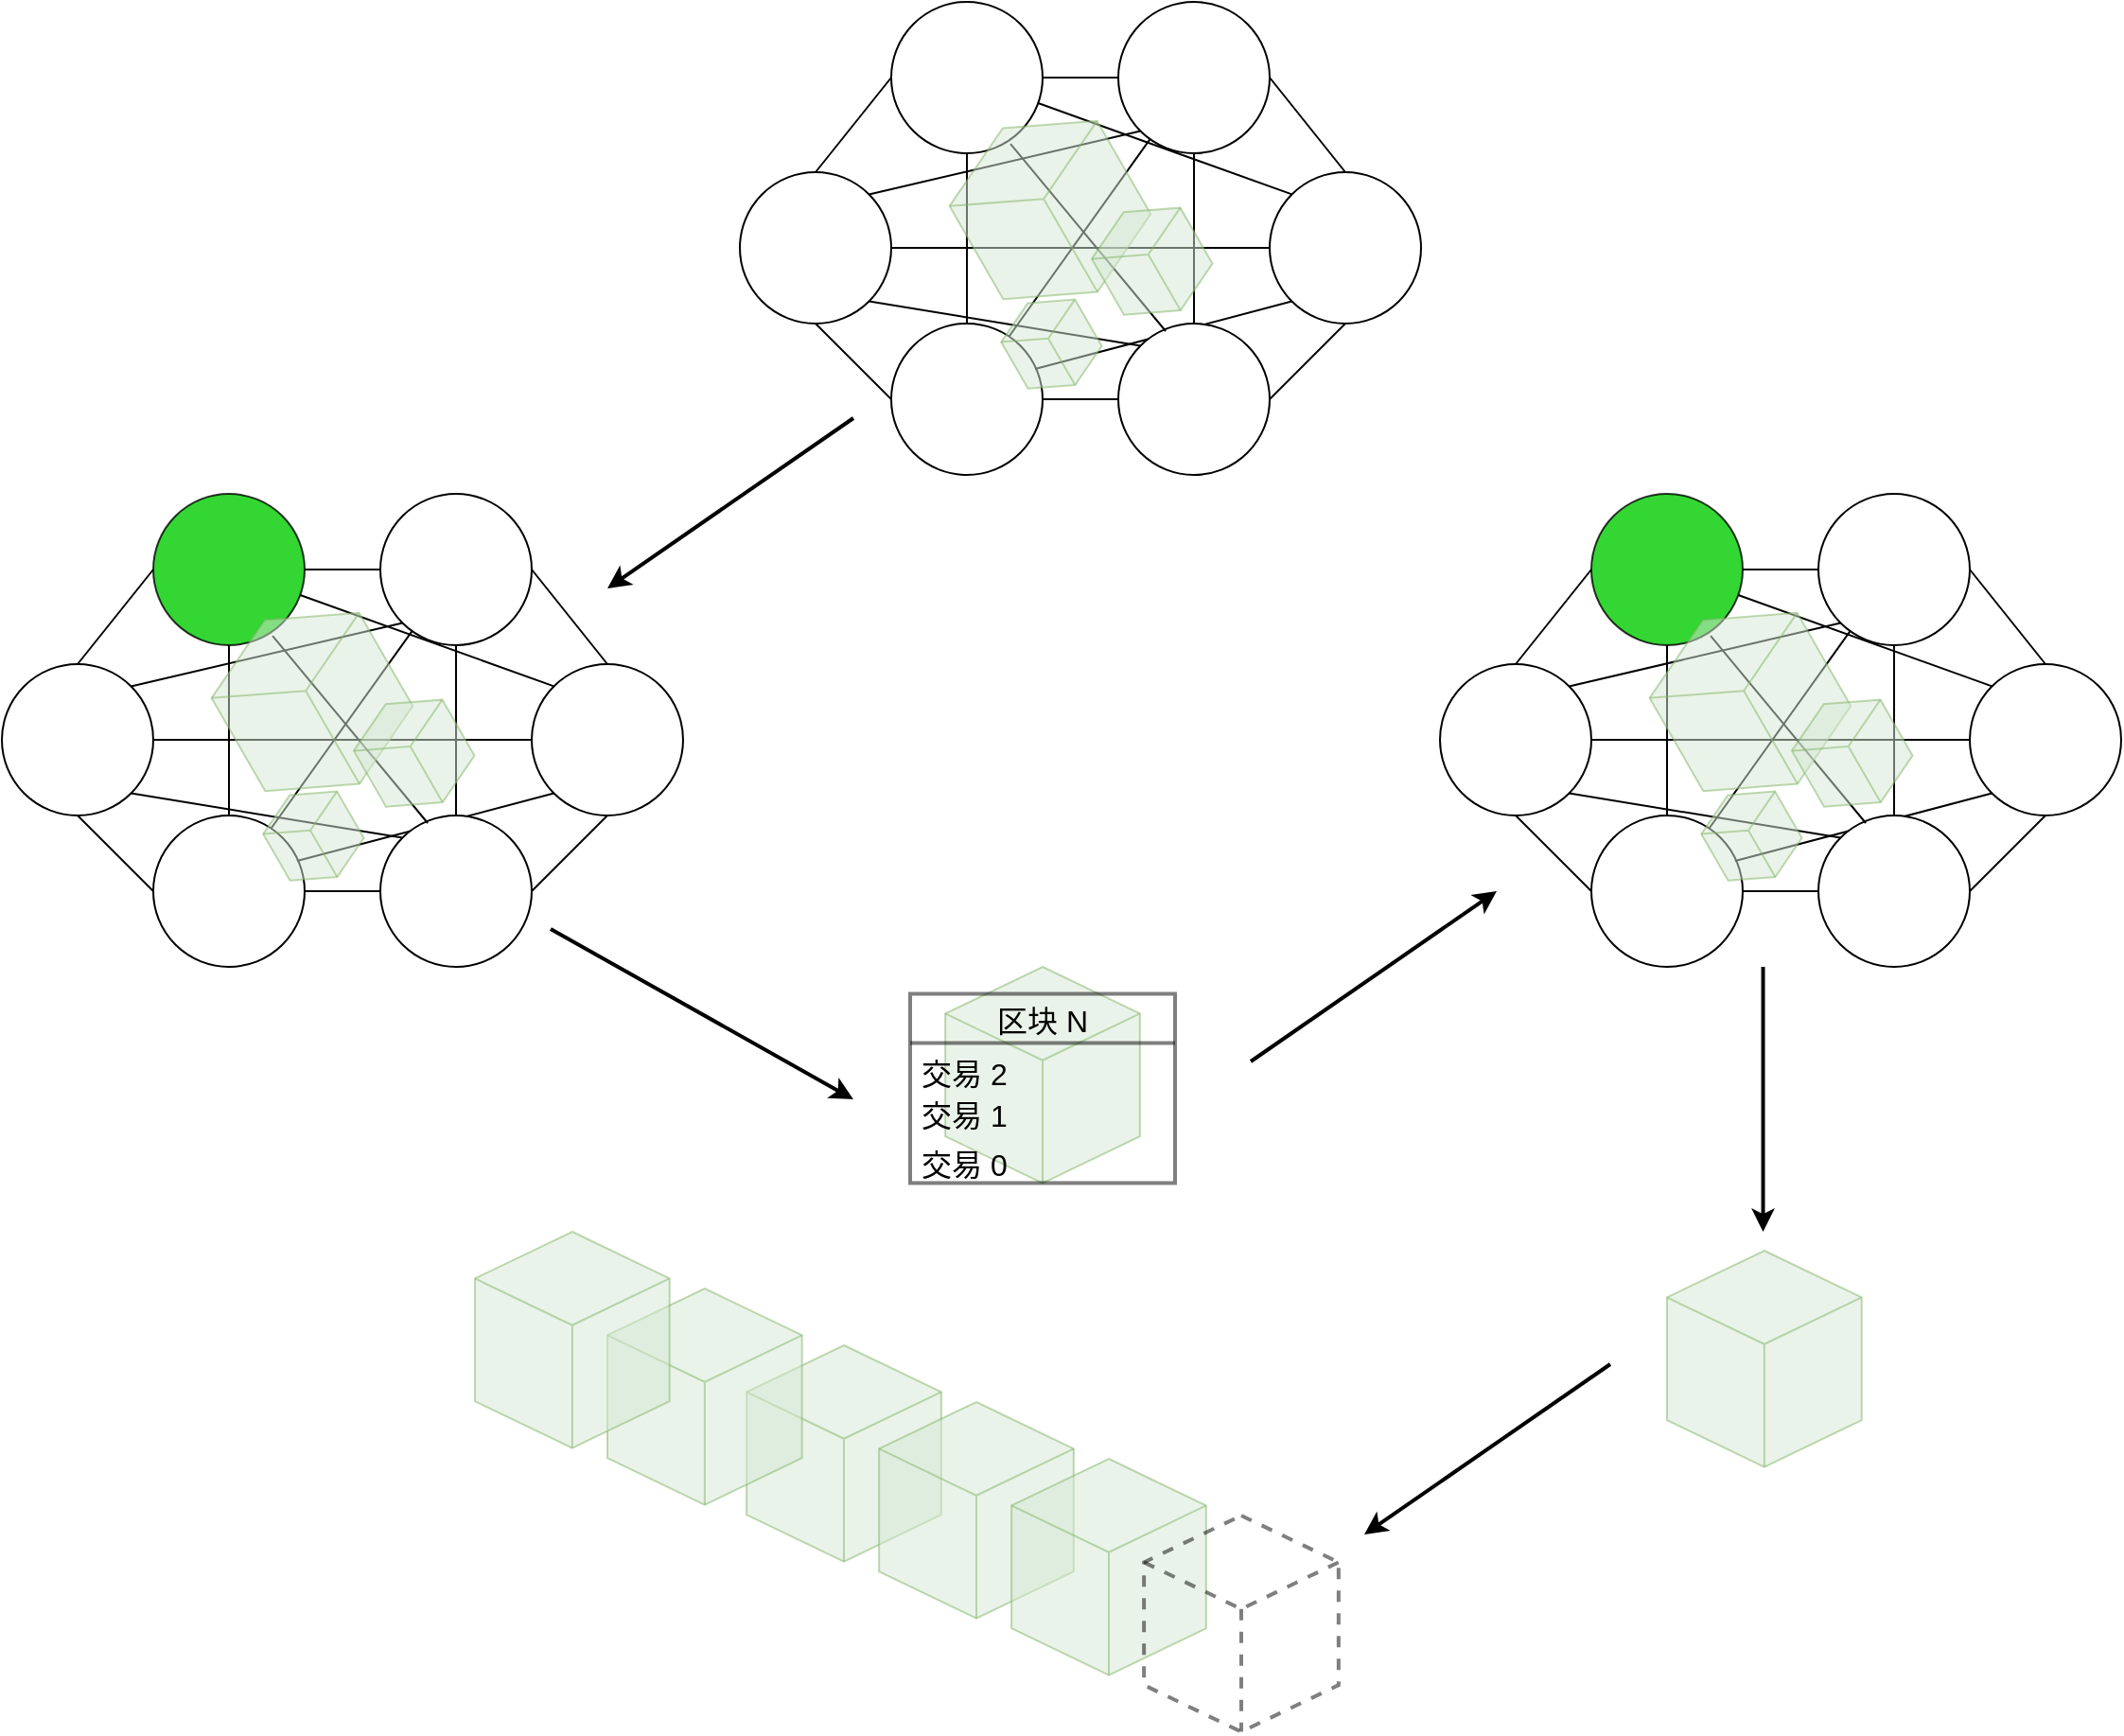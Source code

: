 <mxfile version="14.6.6" type="github">
  <diagram id="nz7V435rbGTaK7ESCfE1" name="Page-1">
    <mxGraphModel dx="1853" dy="669" grid="1" gridSize="10" guides="1" tooltips="1" connect="1" arrows="1" fold="1" page="0" pageScale="1" pageWidth="827" pageHeight="1169" math="0" shadow="0">
      <root>
        <mxCell id="0" />
        <mxCell id="1" parent="0" />
        <mxCell id="Majim5uuupVk0N4lPzxY-30" value="" style="group" vertex="1" connectable="0" parent="1">
          <mxGeometry x="120" y="190" width="360" height="250" as="geometry" />
        </mxCell>
        <mxCell id="Majim5uuupVk0N4lPzxY-2" value="" style="ellipse;whiteSpace=wrap;html=1;aspect=fixed;" vertex="1" parent="Majim5uuupVk0N4lPzxY-30">
          <mxGeometry x="80" width="80" height="80" as="geometry" />
        </mxCell>
        <mxCell id="Majim5uuupVk0N4lPzxY-3" value="" style="ellipse;whiteSpace=wrap;html=1;aspect=fixed;" vertex="1" parent="Majim5uuupVk0N4lPzxY-30">
          <mxGeometry x="200" width="80" height="80" as="geometry" />
        </mxCell>
        <mxCell id="Majim5uuupVk0N4lPzxY-8" style="edgeStyle=orthogonalEdgeStyle;rounded=0;orthogonalLoop=1;jettySize=auto;html=1;exitX=1;exitY=0.5;exitDx=0;exitDy=0;endArrow=none;endFill=0;" edge="1" parent="Majim5uuupVk0N4lPzxY-30" source="Majim5uuupVk0N4lPzxY-2" target="Majim5uuupVk0N4lPzxY-3">
          <mxGeometry relative="1" as="geometry" />
        </mxCell>
        <mxCell id="Majim5uuupVk0N4lPzxY-4" value="" style="ellipse;whiteSpace=wrap;html=1;aspect=fixed;" vertex="1" parent="Majim5uuupVk0N4lPzxY-30">
          <mxGeometry y="90" width="80" height="80" as="geometry" />
        </mxCell>
        <mxCell id="Majim5uuupVk0N4lPzxY-10" style="edgeStyle=none;rounded=0;orthogonalLoop=1;jettySize=auto;html=1;exitX=0;exitY=0.5;exitDx=0;exitDy=0;entryX=0.5;entryY=0;entryDx=0;entryDy=0;endArrow=none;endFill=0;" edge="1" parent="Majim5uuupVk0N4lPzxY-30" source="Majim5uuupVk0N4lPzxY-2" target="Majim5uuupVk0N4lPzxY-4">
          <mxGeometry relative="1" as="geometry" />
        </mxCell>
        <mxCell id="Majim5uuupVk0N4lPzxY-17" style="edgeStyle=none;rounded=0;orthogonalLoop=1;jettySize=auto;html=1;exitX=0;exitY=1;exitDx=0;exitDy=0;entryX=1;entryY=0;entryDx=0;entryDy=0;endArrow=none;endFill=0;" edge="1" parent="Majim5uuupVk0N4lPzxY-30" source="Majim5uuupVk0N4lPzxY-3" target="Majim5uuupVk0N4lPzxY-4">
          <mxGeometry relative="1" as="geometry" />
        </mxCell>
        <mxCell id="Majim5uuupVk0N4lPzxY-23" style="edgeStyle=none;rounded=0;orthogonalLoop=1;jettySize=auto;html=1;exitX=0;exitY=0;exitDx=0;exitDy=0;endArrow=none;endFill=0;" edge="1" parent="Majim5uuupVk0N4lPzxY-30" source="Majim5uuupVk0N4lPzxY-5" target="Majim5uuupVk0N4lPzxY-2">
          <mxGeometry relative="1" as="geometry">
            <mxPoint x="160" y="60" as="targetPoint" />
          </mxGeometry>
        </mxCell>
        <mxCell id="Majim5uuupVk0N4lPzxY-5" value="" style="ellipse;whiteSpace=wrap;html=1;aspect=fixed;" vertex="1" parent="Majim5uuupVk0N4lPzxY-30">
          <mxGeometry x="280" y="90" width="80" height="80" as="geometry" />
        </mxCell>
        <mxCell id="Majim5uuupVk0N4lPzxY-16" style="edgeStyle=none;rounded=0;orthogonalLoop=1;jettySize=auto;html=1;exitX=1;exitY=0.5;exitDx=0;exitDy=0;entryX=0.5;entryY=0;entryDx=0;entryDy=0;endArrow=none;endFill=0;" edge="1" parent="Majim5uuupVk0N4lPzxY-30" source="Majim5uuupVk0N4lPzxY-3" target="Majim5uuupVk0N4lPzxY-5">
          <mxGeometry relative="1" as="geometry" />
        </mxCell>
        <mxCell id="Majim5uuupVk0N4lPzxY-18" style="edgeStyle=none;rounded=0;orthogonalLoop=1;jettySize=auto;html=1;exitX=1;exitY=0.5;exitDx=0;exitDy=0;endArrow=none;endFill=0;" edge="1" parent="Majim5uuupVk0N4lPzxY-30" source="Majim5uuupVk0N4lPzxY-4" target="Majim5uuupVk0N4lPzxY-5">
          <mxGeometry relative="1" as="geometry" />
        </mxCell>
        <mxCell id="Majim5uuupVk0N4lPzxY-25" style="edgeStyle=none;rounded=0;orthogonalLoop=1;jettySize=auto;html=1;exitX=0.75;exitY=0.125;exitDx=0;exitDy=0;endArrow=none;endFill=0;exitPerimeter=0;" edge="1" parent="Majim5uuupVk0N4lPzxY-30" source="Majim5uuupVk0N4lPzxY-6" target="Majim5uuupVk0N4lPzxY-3">
          <mxGeometry relative="1" as="geometry" />
        </mxCell>
        <mxCell id="Majim5uuupVk0N4lPzxY-6" value="" style="ellipse;whiteSpace=wrap;html=1;aspect=fixed;" vertex="1" parent="Majim5uuupVk0N4lPzxY-30">
          <mxGeometry x="80" y="170" width="80" height="80" as="geometry" />
        </mxCell>
        <mxCell id="Majim5uuupVk0N4lPzxY-22" style="edgeStyle=none;rounded=0;orthogonalLoop=1;jettySize=auto;html=1;exitX=0.5;exitY=1;exitDx=0;exitDy=0;endArrow=none;endFill=0;" edge="1" parent="Majim5uuupVk0N4lPzxY-30" source="Majim5uuupVk0N4lPzxY-2" target="Majim5uuupVk0N4lPzxY-6">
          <mxGeometry relative="1" as="geometry" />
        </mxCell>
        <mxCell id="Majim5uuupVk0N4lPzxY-15" style="edgeStyle=none;rounded=0;orthogonalLoop=1;jettySize=auto;html=1;exitX=0.5;exitY=1;exitDx=0;exitDy=0;entryX=0;entryY=0.5;entryDx=0;entryDy=0;endArrow=none;endFill=0;" edge="1" parent="Majim5uuupVk0N4lPzxY-30" source="Majim5uuupVk0N4lPzxY-4" target="Majim5uuupVk0N4lPzxY-6">
          <mxGeometry relative="1" as="geometry" />
        </mxCell>
        <mxCell id="Majim5uuupVk0N4lPzxY-24" style="edgeStyle=none;rounded=0;orthogonalLoop=1;jettySize=auto;html=1;exitX=0;exitY=1;exitDx=0;exitDy=0;endArrow=none;endFill=0;entryX=0.95;entryY=0.3;entryDx=0;entryDy=0;entryPerimeter=0;" edge="1" parent="Majim5uuupVk0N4lPzxY-30" source="Majim5uuupVk0N4lPzxY-5" target="Majim5uuupVk0N4lPzxY-6">
          <mxGeometry relative="1" as="geometry" />
        </mxCell>
        <mxCell id="Majim5uuupVk0N4lPzxY-14" style="edgeStyle=none;rounded=0;orthogonalLoop=1;jettySize=auto;html=1;exitX=1;exitY=0.5;exitDx=0;exitDy=0;entryX=0.5;entryY=1;entryDx=0;entryDy=0;endArrow=none;endFill=0;" edge="1" parent="Majim5uuupVk0N4lPzxY-30" source="Majim5uuupVk0N4lPzxY-7" target="Majim5uuupVk0N4lPzxY-5">
          <mxGeometry relative="1" as="geometry" />
        </mxCell>
        <mxCell id="Majim5uuupVk0N4lPzxY-20" style="edgeStyle=none;rounded=0;orthogonalLoop=1;jettySize=auto;html=1;exitX=0.5;exitY=0;exitDx=0;exitDy=0;entryX=0.5;entryY=1;entryDx=0;entryDy=0;endArrow=none;endFill=0;" edge="1" parent="Majim5uuupVk0N4lPzxY-30" source="Majim5uuupVk0N4lPzxY-7" target="Majim5uuupVk0N4lPzxY-3">
          <mxGeometry relative="1" as="geometry" />
        </mxCell>
        <mxCell id="Majim5uuupVk0N4lPzxY-7" value="" style="ellipse;whiteSpace=wrap;html=1;aspect=fixed;" vertex="1" parent="Majim5uuupVk0N4lPzxY-30">
          <mxGeometry x="200" y="170" width="80" height="80" as="geometry" />
        </mxCell>
        <mxCell id="Majim5uuupVk0N4lPzxY-21" style="edgeStyle=none;rounded=0;orthogonalLoop=1;jettySize=auto;html=1;exitX=0.788;exitY=0.938;exitDx=0;exitDy=0;entryX=0.313;entryY=0.05;entryDx=0;entryDy=0;entryPerimeter=0;endArrow=none;endFill=0;exitPerimeter=0;" edge="1" parent="Majim5uuupVk0N4lPzxY-30" source="Majim5uuupVk0N4lPzxY-2" target="Majim5uuupVk0N4lPzxY-7">
          <mxGeometry relative="1" as="geometry" />
        </mxCell>
        <mxCell id="Majim5uuupVk0N4lPzxY-19" style="edgeStyle=none;rounded=0;orthogonalLoop=1;jettySize=auto;html=1;exitX=1;exitY=1;exitDx=0;exitDy=0;entryX=0;entryY=0;entryDx=0;entryDy=0;endArrow=none;endFill=0;" edge="1" parent="Majim5uuupVk0N4lPzxY-30" source="Majim5uuupVk0N4lPzxY-4" target="Majim5uuupVk0N4lPzxY-7">
          <mxGeometry relative="1" as="geometry" />
        </mxCell>
        <mxCell id="Majim5uuupVk0N4lPzxY-13" style="edgeStyle=none;rounded=0;orthogonalLoop=1;jettySize=auto;html=1;exitX=1;exitY=0.5;exitDx=0;exitDy=0;entryX=0;entryY=0.5;entryDx=0;entryDy=0;endArrow=none;endFill=0;" edge="1" parent="Majim5uuupVk0N4lPzxY-30" source="Majim5uuupVk0N4lPzxY-6" target="Majim5uuupVk0N4lPzxY-7">
          <mxGeometry relative="1" as="geometry" />
        </mxCell>
        <mxCell id="Majim5uuupVk0N4lPzxY-29" value="" style="group" vertex="1" connectable="0" parent="Majim5uuupVk0N4lPzxY-30">
          <mxGeometry x="99.999" y="44.199" width="156.254" height="169.542" as="geometry" />
        </mxCell>
        <mxCell id="Majim5uuupVk0N4lPzxY-26" value="" style="html=1;whiteSpace=wrap;shape=isoCube2;backgroundOutline=1;isoAngle=15;fillColor=#d5e8d4;strokeColor=#82b366;opacity=50;rotation=-30;" vertex="1" parent="Majim5uuupVk0N4lPzxY-29">
          <mxGeometry x="18.971" y="15.801" width="90" height="100" as="geometry" />
        </mxCell>
        <mxCell id="Majim5uuupVk0N4lPzxY-27" value="" style="html=1;whiteSpace=wrap;shape=isoCube2;backgroundOutline=1;isoAngle=15;fillColor=#d5e8d4;strokeColor=#82b366;opacity=50;rotation=-30;" vertex="1" parent="Majim5uuupVk0N4lPzxY-29">
          <mxGeometry x="42.181" y="111.641" width="45" height="50" as="geometry" />
        </mxCell>
        <mxCell id="Majim5uuupVk0N4lPzxY-28" value="" style="html=1;whiteSpace=wrap;shape=isoCube2;backgroundOutline=1;isoAngle=15;fillColor=#d5e8d4;strokeColor=#82b366;opacity=50;rotation=-30;" vertex="1" parent="Majim5uuupVk0N4lPzxY-29">
          <mxGeometry x="90.871" y="62.881" width="54" height="60" as="geometry" />
        </mxCell>
        <mxCell id="Majim5uuupVk0N4lPzxY-31" value="" style="group" vertex="1" connectable="0" parent="1">
          <mxGeometry x="-270" y="450" width="360" height="250" as="geometry" />
        </mxCell>
        <mxCell id="Majim5uuupVk0N4lPzxY-32" value="" style="ellipse;whiteSpace=wrap;html=1;aspect=fixed;fillColor=#00CC00;gradientDirection=north;opacity=80;" vertex="1" parent="Majim5uuupVk0N4lPzxY-31">
          <mxGeometry x="80" width="80" height="80" as="geometry" />
        </mxCell>
        <mxCell id="Majim5uuupVk0N4lPzxY-33" value="" style="ellipse;whiteSpace=wrap;html=1;aspect=fixed;" vertex="1" parent="Majim5uuupVk0N4lPzxY-31">
          <mxGeometry x="200" width="80" height="80" as="geometry" />
        </mxCell>
        <mxCell id="Majim5uuupVk0N4lPzxY-34" style="edgeStyle=orthogonalEdgeStyle;rounded=0;orthogonalLoop=1;jettySize=auto;html=1;exitX=1;exitY=0.5;exitDx=0;exitDy=0;endArrow=none;endFill=0;" edge="1" parent="Majim5uuupVk0N4lPzxY-31" source="Majim5uuupVk0N4lPzxY-32" target="Majim5uuupVk0N4lPzxY-33">
          <mxGeometry relative="1" as="geometry" />
        </mxCell>
        <mxCell id="Majim5uuupVk0N4lPzxY-35" value="" style="ellipse;whiteSpace=wrap;html=1;aspect=fixed;" vertex="1" parent="Majim5uuupVk0N4lPzxY-31">
          <mxGeometry y="90" width="80" height="80" as="geometry" />
        </mxCell>
        <mxCell id="Majim5uuupVk0N4lPzxY-36" style="edgeStyle=none;rounded=0;orthogonalLoop=1;jettySize=auto;html=1;exitX=0;exitY=0.5;exitDx=0;exitDy=0;entryX=0.5;entryY=0;entryDx=0;entryDy=0;endArrow=none;endFill=0;" edge="1" parent="Majim5uuupVk0N4lPzxY-31" source="Majim5uuupVk0N4lPzxY-32" target="Majim5uuupVk0N4lPzxY-35">
          <mxGeometry relative="1" as="geometry" />
        </mxCell>
        <mxCell id="Majim5uuupVk0N4lPzxY-37" style="edgeStyle=none;rounded=0;orthogonalLoop=1;jettySize=auto;html=1;exitX=0;exitY=1;exitDx=0;exitDy=0;entryX=1;entryY=0;entryDx=0;entryDy=0;endArrow=none;endFill=0;" edge="1" parent="Majim5uuupVk0N4lPzxY-31" source="Majim5uuupVk0N4lPzxY-33" target="Majim5uuupVk0N4lPzxY-35">
          <mxGeometry relative="1" as="geometry" />
        </mxCell>
        <mxCell id="Majim5uuupVk0N4lPzxY-38" style="edgeStyle=none;rounded=0;orthogonalLoop=1;jettySize=auto;html=1;exitX=0;exitY=0;exitDx=0;exitDy=0;endArrow=none;endFill=0;" edge="1" parent="Majim5uuupVk0N4lPzxY-31" source="Majim5uuupVk0N4lPzxY-39" target="Majim5uuupVk0N4lPzxY-32">
          <mxGeometry relative="1" as="geometry">
            <mxPoint x="160" y="60" as="targetPoint" />
          </mxGeometry>
        </mxCell>
        <mxCell id="Majim5uuupVk0N4lPzxY-39" value="" style="ellipse;whiteSpace=wrap;html=1;aspect=fixed;" vertex="1" parent="Majim5uuupVk0N4lPzxY-31">
          <mxGeometry x="280" y="90" width="80" height="80" as="geometry" />
        </mxCell>
        <mxCell id="Majim5uuupVk0N4lPzxY-40" style="edgeStyle=none;rounded=0;orthogonalLoop=1;jettySize=auto;html=1;exitX=1;exitY=0.5;exitDx=0;exitDy=0;entryX=0.5;entryY=0;entryDx=0;entryDy=0;endArrow=none;endFill=0;" edge="1" parent="Majim5uuupVk0N4lPzxY-31" source="Majim5uuupVk0N4lPzxY-33" target="Majim5uuupVk0N4lPzxY-39">
          <mxGeometry relative="1" as="geometry" />
        </mxCell>
        <mxCell id="Majim5uuupVk0N4lPzxY-41" style="edgeStyle=none;rounded=0;orthogonalLoop=1;jettySize=auto;html=1;exitX=1;exitY=0.5;exitDx=0;exitDy=0;endArrow=none;endFill=0;" edge="1" parent="Majim5uuupVk0N4lPzxY-31" source="Majim5uuupVk0N4lPzxY-35" target="Majim5uuupVk0N4lPzxY-39">
          <mxGeometry relative="1" as="geometry" />
        </mxCell>
        <mxCell id="Majim5uuupVk0N4lPzxY-42" style="edgeStyle=none;rounded=0;orthogonalLoop=1;jettySize=auto;html=1;exitX=0.75;exitY=0.125;exitDx=0;exitDy=0;endArrow=none;endFill=0;exitPerimeter=0;" edge="1" parent="Majim5uuupVk0N4lPzxY-31" source="Majim5uuupVk0N4lPzxY-43" target="Majim5uuupVk0N4lPzxY-33">
          <mxGeometry relative="1" as="geometry" />
        </mxCell>
        <mxCell id="Majim5uuupVk0N4lPzxY-43" value="" style="ellipse;whiteSpace=wrap;html=1;aspect=fixed;" vertex="1" parent="Majim5uuupVk0N4lPzxY-31">
          <mxGeometry x="80" y="170" width="80" height="80" as="geometry" />
        </mxCell>
        <mxCell id="Majim5uuupVk0N4lPzxY-44" style="edgeStyle=none;rounded=0;orthogonalLoop=1;jettySize=auto;html=1;exitX=0.5;exitY=1;exitDx=0;exitDy=0;endArrow=none;endFill=0;" edge="1" parent="Majim5uuupVk0N4lPzxY-31" source="Majim5uuupVk0N4lPzxY-32" target="Majim5uuupVk0N4lPzxY-43">
          <mxGeometry relative="1" as="geometry" />
        </mxCell>
        <mxCell id="Majim5uuupVk0N4lPzxY-45" style="edgeStyle=none;rounded=0;orthogonalLoop=1;jettySize=auto;html=1;exitX=0.5;exitY=1;exitDx=0;exitDy=0;entryX=0;entryY=0.5;entryDx=0;entryDy=0;endArrow=none;endFill=0;" edge="1" parent="Majim5uuupVk0N4lPzxY-31" source="Majim5uuupVk0N4lPzxY-35" target="Majim5uuupVk0N4lPzxY-43">
          <mxGeometry relative="1" as="geometry" />
        </mxCell>
        <mxCell id="Majim5uuupVk0N4lPzxY-46" style="edgeStyle=none;rounded=0;orthogonalLoop=1;jettySize=auto;html=1;exitX=0;exitY=1;exitDx=0;exitDy=0;endArrow=none;endFill=0;entryX=0.95;entryY=0.3;entryDx=0;entryDy=0;entryPerimeter=0;" edge="1" parent="Majim5uuupVk0N4lPzxY-31" source="Majim5uuupVk0N4lPzxY-39" target="Majim5uuupVk0N4lPzxY-43">
          <mxGeometry relative="1" as="geometry" />
        </mxCell>
        <mxCell id="Majim5uuupVk0N4lPzxY-47" style="edgeStyle=none;rounded=0;orthogonalLoop=1;jettySize=auto;html=1;exitX=1;exitY=0.5;exitDx=0;exitDy=0;entryX=0.5;entryY=1;entryDx=0;entryDy=0;endArrow=none;endFill=0;" edge="1" parent="Majim5uuupVk0N4lPzxY-31" source="Majim5uuupVk0N4lPzxY-49" target="Majim5uuupVk0N4lPzxY-39">
          <mxGeometry relative="1" as="geometry" />
        </mxCell>
        <mxCell id="Majim5uuupVk0N4lPzxY-48" style="edgeStyle=none;rounded=0;orthogonalLoop=1;jettySize=auto;html=1;exitX=0.5;exitY=0;exitDx=0;exitDy=0;entryX=0.5;entryY=1;entryDx=0;entryDy=0;endArrow=none;endFill=0;" edge="1" parent="Majim5uuupVk0N4lPzxY-31" source="Majim5uuupVk0N4lPzxY-49" target="Majim5uuupVk0N4lPzxY-33">
          <mxGeometry relative="1" as="geometry" />
        </mxCell>
        <mxCell id="Majim5uuupVk0N4lPzxY-49" value="" style="ellipse;whiteSpace=wrap;html=1;aspect=fixed;" vertex="1" parent="Majim5uuupVk0N4lPzxY-31">
          <mxGeometry x="200" y="170" width="80" height="80" as="geometry" />
        </mxCell>
        <mxCell id="Majim5uuupVk0N4lPzxY-50" style="edgeStyle=none;rounded=0;orthogonalLoop=1;jettySize=auto;html=1;exitX=0.788;exitY=0.938;exitDx=0;exitDy=0;entryX=0.313;entryY=0.05;entryDx=0;entryDy=0;entryPerimeter=0;endArrow=none;endFill=0;exitPerimeter=0;" edge="1" parent="Majim5uuupVk0N4lPzxY-31" source="Majim5uuupVk0N4lPzxY-32" target="Majim5uuupVk0N4lPzxY-49">
          <mxGeometry relative="1" as="geometry" />
        </mxCell>
        <mxCell id="Majim5uuupVk0N4lPzxY-51" style="edgeStyle=none;rounded=0;orthogonalLoop=1;jettySize=auto;html=1;exitX=1;exitY=1;exitDx=0;exitDy=0;entryX=0;entryY=0;entryDx=0;entryDy=0;endArrow=none;endFill=0;" edge="1" parent="Majim5uuupVk0N4lPzxY-31" source="Majim5uuupVk0N4lPzxY-35" target="Majim5uuupVk0N4lPzxY-49">
          <mxGeometry relative="1" as="geometry" />
        </mxCell>
        <mxCell id="Majim5uuupVk0N4lPzxY-52" style="edgeStyle=none;rounded=0;orthogonalLoop=1;jettySize=auto;html=1;exitX=1;exitY=0.5;exitDx=0;exitDy=0;entryX=0;entryY=0.5;entryDx=0;entryDy=0;endArrow=none;endFill=0;" edge="1" parent="Majim5uuupVk0N4lPzxY-31" source="Majim5uuupVk0N4lPzxY-43" target="Majim5uuupVk0N4lPzxY-49">
          <mxGeometry relative="1" as="geometry" />
        </mxCell>
        <mxCell id="Majim5uuupVk0N4lPzxY-53" value="" style="group" vertex="1" connectable="0" parent="Majim5uuupVk0N4lPzxY-31">
          <mxGeometry x="99.999" y="44.199" width="156.254" height="169.542" as="geometry" />
        </mxCell>
        <mxCell id="Majim5uuupVk0N4lPzxY-54" value="" style="html=1;whiteSpace=wrap;shape=isoCube2;backgroundOutline=1;isoAngle=15;fillColor=#d5e8d4;strokeColor=#82b366;opacity=50;rotation=-30;" vertex="1" parent="Majim5uuupVk0N4lPzxY-53">
          <mxGeometry x="18.971" y="15.801" width="90" height="100" as="geometry" />
        </mxCell>
        <mxCell id="Majim5uuupVk0N4lPzxY-55" value="" style="html=1;whiteSpace=wrap;shape=isoCube2;backgroundOutline=1;isoAngle=15;fillColor=#d5e8d4;strokeColor=#82b366;opacity=50;rotation=-30;" vertex="1" parent="Majim5uuupVk0N4lPzxY-53">
          <mxGeometry x="42.181" y="111.641" width="45" height="50" as="geometry" />
        </mxCell>
        <mxCell id="Majim5uuupVk0N4lPzxY-56" value="" style="html=1;whiteSpace=wrap;shape=isoCube2;backgroundOutline=1;isoAngle=15;fillColor=#d5e8d4;strokeColor=#82b366;opacity=50;rotation=-30;" vertex="1" parent="Majim5uuupVk0N4lPzxY-53">
          <mxGeometry x="90.871" y="62.881" width="54" height="60" as="geometry" />
        </mxCell>
        <mxCell id="Majim5uuupVk0N4lPzxY-65" value="" style="group" vertex="1" connectable="0" parent="1">
          <mxGeometry x="490" y="450" width="360" height="250" as="geometry" />
        </mxCell>
        <mxCell id="Majim5uuupVk0N4lPzxY-66" value="" style="ellipse;whiteSpace=wrap;html=1;aspect=fixed;opacity=80;fillColor=#00CC00;" vertex="1" parent="Majim5uuupVk0N4lPzxY-65">
          <mxGeometry x="80" width="80" height="80" as="geometry" />
        </mxCell>
        <mxCell id="Majim5uuupVk0N4lPzxY-67" value="" style="ellipse;whiteSpace=wrap;html=1;aspect=fixed;" vertex="1" parent="Majim5uuupVk0N4lPzxY-65">
          <mxGeometry x="200" width="80" height="80" as="geometry" />
        </mxCell>
        <mxCell id="Majim5uuupVk0N4lPzxY-68" style="edgeStyle=orthogonalEdgeStyle;rounded=0;orthogonalLoop=1;jettySize=auto;html=1;exitX=1;exitY=0.5;exitDx=0;exitDy=0;endArrow=none;endFill=0;" edge="1" parent="Majim5uuupVk0N4lPzxY-65" source="Majim5uuupVk0N4lPzxY-66" target="Majim5uuupVk0N4lPzxY-67">
          <mxGeometry relative="1" as="geometry" />
        </mxCell>
        <mxCell id="Majim5uuupVk0N4lPzxY-69" value="" style="ellipse;whiteSpace=wrap;html=1;aspect=fixed;" vertex="1" parent="Majim5uuupVk0N4lPzxY-65">
          <mxGeometry y="90" width="80" height="80" as="geometry" />
        </mxCell>
        <mxCell id="Majim5uuupVk0N4lPzxY-70" style="edgeStyle=none;rounded=0;orthogonalLoop=1;jettySize=auto;html=1;exitX=0;exitY=0.5;exitDx=0;exitDy=0;entryX=0.5;entryY=0;entryDx=0;entryDy=0;endArrow=none;endFill=0;" edge="1" parent="Majim5uuupVk0N4lPzxY-65" source="Majim5uuupVk0N4lPzxY-66" target="Majim5uuupVk0N4lPzxY-69">
          <mxGeometry relative="1" as="geometry" />
        </mxCell>
        <mxCell id="Majim5uuupVk0N4lPzxY-71" style="edgeStyle=none;rounded=0;orthogonalLoop=1;jettySize=auto;html=1;exitX=0;exitY=1;exitDx=0;exitDy=0;entryX=1;entryY=0;entryDx=0;entryDy=0;endArrow=none;endFill=0;" edge="1" parent="Majim5uuupVk0N4lPzxY-65" source="Majim5uuupVk0N4lPzxY-67" target="Majim5uuupVk0N4lPzxY-69">
          <mxGeometry relative="1" as="geometry" />
        </mxCell>
        <mxCell id="Majim5uuupVk0N4lPzxY-72" style="edgeStyle=none;rounded=0;orthogonalLoop=1;jettySize=auto;html=1;exitX=0;exitY=0;exitDx=0;exitDy=0;endArrow=none;endFill=0;" edge="1" parent="Majim5uuupVk0N4lPzxY-65" source="Majim5uuupVk0N4lPzxY-73" target="Majim5uuupVk0N4lPzxY-66">
          <mxGeometry relative="1" as="geometry">
            <mxPoint x="160" y="60" as="targetPoint" />
          </mxGeometry>
        </mxCell>
        <mxCell id="Majim5uuupVk0N4lPzxY-73" value="" style="ellipse;whiteSpace=wrap;html=1;aspect=fixed;" vertex="1" parent="Majim5uuupVk0N4lPzxY-65">
          <mxGeometry x="280" y="90" width="80" height="80" as="geometry" />
        </mxCell>
        <mxCell id="Majim5uuupVk0N4lPzxY-74" style="edgeStyle=none;rounded=0;orthogonalLoop=1;jettySize=auto;html=1;exitX=1;exitY=0.5;exitDx=0;exitDy=0;entryX=0.5;entryY=0;entryDx=0;entryDy=0;endArrow=none;endFill=0;" edge="1" parent="Majim5uuupVk0N4lPzxY-65" source="Majim5uuupVk0N4lPzxY-67" target="Majim5uuupVk0N4lPzxY-73">
          <mxGeometry relative="1" as="geometry" />
        </mxCell>
        <mxCell id="Majim5uuupVk0N4lPzxY-75" style="edgeStyle=none;rounded=0;orthogonalLoop=1;jettySize=auto;html=1;exitX=1;exitY=0.5;exitDx=0;exitDy=0;endArrow=none;endFill=0;" edge="1" parent="Majim5uuupVk0N4lPzxY-65" source="Majim5uuupVk0N4lPzxY-69" target="Majim5uuupVk0N4lPzxY-73">
          <mxGeometry relative="1" as="geometry" />
        </mxCell>
        <mxCell id="Majim5uuupVk0N4lPzxY-76" style="edgeStyle=none;rounded=0;orthogonalLoop=1;jettySize=auto;html=1;exitX=0.75;exitY=0.125;exitDx=0;exitDy=0;endArrow=none;endFill=0;exitPerimeter=0;" edge="1" parent="Majim5uuupVk0N4lPzxY-65" source="Majim5uuupVk0N4lPzxY-77" target="Majim5uuupVk0N4lPzxY-67">
          <mxGeometry relative="1" as="geometry" />
        </mxCell>
        <mxCell id="Majim5uuupVk0N4lPzxY-77" value="" style="ellipse;whiteSpace=wrap;html=1;aspect=fixed;" vertex="1" parent="Majim5uuupVk0N4lPzxY-65">
          <mxGeometry x="80" y="170" width="80" height="80" as="geometry" />
        </mxCell>
        <mxCell id="Majim5uuupVk0N4lPzxY-78" style="edgeStyle=none;rounded=0;orthogonalLoop=1;jettySize=auto;html=1;exitX=0.5;exitY=1;exitDx=0;exitDy=0;endArrow=none;endFill=0;" edge="1" parent="Majim5uuupVk0N4lPzxY-65" source="Majim5uuupVk0N4lPzxY-66" target="Majim5uuupVk0N4lPzxY-77">
          <mxGeometry relative="1" as="geometry" />
        </mxCell>
        <mxCell id="Majim5uuupVk0N4lPzxY-79" style="edgeStyle=none;rounded=0;orthogonalLoop=1;jettySize=auto;html=1;exitX=0.5;exitY=1;exitDx=0;exitDy=0;entryX=0;entryY=0.5;entryDx=0;entryDy=0;endArrow=none;endFill=0;" edge="1" parent="Majim5uuupVk0N4lPzxY-65" source="Majim5uuupVk0N4lPzxY-69" target="Majim5uuupVk0N4lPzxY-77">
          <mxGeometry relative="1" as="geometry" />
        </mxCell>
        <mxCell id="Majim5uuupVk0N4lPzxY-80" style="edgeStyle=none;rounded=0;orthogonalLoop=1;jettySize=auto;html=1;exitX=0;exitY=1;exitDx=0;exitDy=0;endArrow=none;endFill=0;entryX=0.95;entryY=0.3;entryDx=0;entryDy=0;entryPerimeter=0;" edge="1" parent="Majim5uuupVk0N4lPzxY-65" source="Majim5uuupVk0N4lPzxY-73" target="Majim5uuupVk0N4lPzxY-77">
          <mxGeometry relative="1" as="geometry" />
        </mxCell>
        <mxCell id="Majim5uuupVk0N4lPzxY-81" style="edgeStyle=none;rounded=0;orthogonalLoop=1;jettySize=auto;html=1;exitX=1;exitY=0.5;exitDx=0;exitDy=0;entryX=0.5;entryY=1;entryDx=0;entryDy=0;endArrow=none;endFill=0;" edge="1" parent="Majim5uuupVk0N4lPzxY-65" source="Majim5uuupVk0N4lPzxY-83" target="Majim5uuupVk0N4lPzxY-73">
          <mxGeometry relative="1" as="geometry" />
        </mxCell>
        <mxCell id="Majim5uuupVk0N4lPzxY-82" style="edgeStyle=none;rounded=0;orthogonalLoop=1;jettySize=auto;html=1;exitX=0.5;exitY=0;exitDx=0;exitDy=0;entryX=0.5;entryY=1;entryDx=0;entryDy=0;endArrow=none;endFill=0;" edge="1" parent="Majim5uuupVk0N4lPzxY-65" source="Majim5uuupVk0N4lPzxY-83" target="Majim5uuupVk0N4lPzxY-67">
          <mxGeometry relative="1" as="geometry" />
        </mxCell>
        <mxCell id="Majim5uuupVk0N4lPzxY-83" value="" style="ellipse;whiteSpace=wrap;html=1;aspect=fixed;" vertex="1" parent="Majim5uuupVk0N4lPzxY-65">
          <mxGeometry x="200" y="170" width="80" height="80" as="geometry" />
        </mxCell>
        <mxCell id="Majim5uuupVk0N4lPzxY-84" style="edgeStyle=none;rounded=0;orthogonalLoop=1;jettySize=auto;html=1;exitX=0.788;exitY=0.938;exitDx=0;exitDy=0;entryX=0.313;entryY=0.05;entryDx=0;entryDy=0;entryPerimeter=0;endArrow=none;endFill=0;exitPerimeter=0;" edge="1" parent="Majim5uuupVk0N4lPzxY-65" source="Majim5uuupVk0N4lPzxY-66" target="Majim5uuupVk0N4lPzxY-83">
          <mxGeometry relative="1" as="geometry" />
        </mxCell>
        <mxCell id="Majim5uuupVk0N4lPzxY-85" style="edgeStyle=none;rounded=0;orthogonalLoop=1;jettySize=auto;html=1;exitX=1;exitY=1;exitDx=0;exitDy=0;entryX=0;entryY=0;entryDx=0;entryDy=0;endArrow=none;endFill=0;" edge="1" parent="Majim5uuupVk0N4lPzxY-65" source="Majim5uuupVk0N4lPzxY-69" target="Majim5uuupVk0N4lPzxY-83">
          <mxGeometry relative="1" as="geometry" />
        </mxCell>
        <mxCell id="Majim5uuupVk0N4lPzxY-86" style="edgeStyle=none;rounded=0;orthogonalLoop=1;jettySize=auto;html=1;exitX=1;exitY=0.5;exitDx=0;exitDy=0;entryX=0;entryY=0.5;entryDx=0;entryDy=0;endArrow=none;endFill=0;" edge="1" parent="Majim5uuupVk0N4lPzxY-65" source="Majim5uuupVk0N4lPzxY-77" target="Majim5uuupVk0N4lPzxY-83">
          <mxGeometry relative="1" as="geometry" />
        </mxCell>
        <mxCell id="Majim5uuupVk0N4lPzxY-87" value="" style="group" vertex="1" connectable="0" parent="Majim5uuupVk0N4lPzxY-65">
          <mxGeometry x="99.999" y="44.199" width="156.254" height="169.542" as="geometry" />
        </mxCell>
        <mxCell id="Majim5uuupVk0N4lPzxY-88" value="" style="html=1;whiteSpace=wrap;shape=isoCube2;backgroundOutline=1;isoAngle=15;fillColor=#d5e8d4;strokeColor=#82b366;opacity=50;rotation=-30;" vertex="1" parent="Majim5uuupVk0N4lPzxY-87">
          <mxGeometry x="18.971" y="15.801" width="90" height="100" as="geometry" />
        </mxCell>
        <mxCell id="Majim5uuupVk0N4lPzxY-89" value="" style="html=1;whiteSpace=wrap;shape=isoCube2;backgroundOutline=1;isoAngle=15;fillColor=#d5e8d4;strokeColor=#82b366;opacity=50;rotation=-30;" vertex="1" parent="Majim5uuupVk0N4lPzxY-87">
          <mxGeometry x="42.181" y="111.641" width="45" height="50" as="geometry" />
        </mxCell>
        <mxCell id="Majim5uuupVk0N4lPzxY-90" value="" style="html=1;whiteSpace=wrap;shape=isoCube2;backgroundOutline=1;isoAngle=15;fillColor=#d5e8d4;strokeColor=#82b366;opacity=50;rotation=-30;" vertex="1" parent="Majim5uuupVk0N4lPzxY-87">
          <mxGeometry x="90.871" y="62.881" width="54" height="60" as="geometry" />
        </mxCell>
        <mxCell id="Majim5uuupVk0N4lPzxY-107" value="" style="shape=image;html=1;verticalAlign=top;verticalLabelPosition=bottom;labelBackgroundColor=#ffffff;imageAspect=0;aspect=fixed;image=https://cdn1.iconfinder.com/data/icons/linecon/512/tick-128.png;dashed=1;fontSize=16;strokeColor=#000000;strokeWidth=2;fillColor=#00CC00;gradientColor=none;opacity=80;" vertex="1" parent="Majim5uuupVk0N4lPzxY-65">
          <mxGeometry x="15" y="105.0" width="50" height="50" as="geometry" />
        </mxCell>
        <mxCell id="Majim5uuupVk0N4lPzxY-135" value="" style="shape=image;html=1;verticalAlign=top;verticalLabelPosition=bottom;labelBackgroundColor=#ffffff;imageAspect=0;aspect=fixed;image=https://cdn1.iconfinder.com/data/icons/linecon/512/tick-128.png;dashed=1;fontSize=16;strokeColor=#000000;strokeWidth=2;fillColor=#00CC00;gradientColor=none;opacity=80;" vertex="1" parent="Majim5uuupVk0N4lPzxY-65">
          <mxGeometry x="95" y="185" width="50" height="50" as="geometry" />
        </mxCell>
        <mxCell id="Majim5uuupVk0N4lPzxY-136" value="" style="shape=image;html=1;verticalAlign=top;verticalLabelPosition=bottom;labelBackgroundColor=#ffffff;imageAspect=0;aspect=fixed;image=https://cdn1.iconfinder.com/data/icons/linecon/512/tick-128.png;dashed=1;fontSize=16;strokeColor=#000000;strokeWidth=2;fillColor=#00CC00;gradientColor=none;opacity=80;" vertex="1" parent="Majim5uuupVk0N4lPzxY-65">
          <mxGeometry x="215" y="185" width="50" height="50" as="geometry" />
        </mxCell>
        <mxCell id="Majim5uuupVk0N4lPzxY-137" value="" style="shape=image;html=1;verticalAlign=top;verticalLabelPosition=bottom;labelBackgroundColor=#ffffff;imageAspect=0;aspect=fixed;image=https://cdn1.iconfinder.com/data/icons/linecon/512/tick-128.png;dashed=1;fontSize=16;strokeColor=#000000;strokeWidth=2;fillColor=#00CC00;gradientColor=none;opacity=80;" vertex="1" parent="Majim5uuupVk0N4lPzxY-65">
          <mxGeometry x="215" y="15" width="50" height="50" as="geometry" />
        </mxCell>
        <mxCell id="Majim5uuupVk0N4lPzxY-138" value="" style="shape=image;html=1;verticalAlign=top;verticalLabelPosition=bottom;labelBackgroundColor=#ffffff;imageAspect=0;aspect=fixed;image=https://cdn1.iconfinder.com/data/icons/linecon/512/tick-128.png;dashed=1;fontSize=16;strokeColor=#000000;strokeWidth=2;fillColor=#00CC00;gradientColor=none;opacity=80;" vertex="1" parent="Majim5uuupVk0N4lPzxY-65">
          <mxGeometry x="295" y="105" width="50" height="50" as="geometry" />
        </mxCell>
        <mxCell id="Majim5uuupVk0N4lPzxY-91" value="" style="group" vertex="1" connectable="0" parent="1">
          <mxGeometry x="210" y="700.002" width="140" height="114.273" as="geometry" />
        </mxCell>
        <mxCell id="Majim5uuupVk0N4lPzxY-58" value="" style="html=1;whiteSpace=wrap;shape=isoCube2;backgroundOutline=1;isoAngle=15;fillColor=#d5e8d4;strokeColor=#82b366;opacity=50;rotation=0;" vertex="1" parent="Majim5uuupVk0N4lPzxY-91">
          <mxGeometry x="18.572" width="102.848" height="114.273" as="geometry" />
        </mxCell>
        <mxCell id="Majim5uuupVk0N4lPzxY-61" value="区块 N" style="swimlane;fontStyle=0;childLayout=stackLayout;horizontal=1;startSize=26;fillColor=none;horizontalStack=0;resizeParent=1;resizeParentMax=0;resizeLast=0;collapsible=1;marginBottom=0;opacity=50;fontSize=16;strokeWidth=2;" vertex="1" parent="Majim5uuupVk0N4lPzxY-91">
          <mxGeometry y="14.268" width="140" height="100" as="geometry" />
        </mxCell>
        <mxCell id="Majim5uuupVk0N4lPzxY-62" value="交易 2" style="text;strokeColor=none;fillColor=none;align=left;verticalAlign=top;spacingLeft=4;spacingRight=4;overflow=hidden;rotatable=0;points=[[0,0.5],[1,0.5]];portConstraint=eastwest;fontSize=16;" vertex="1" parent="Majim5uuupVk0N4lPzxY-61">
          <mxGeometry y="26" width="140" height="22" as="geometry" />
        </mxCell>
        <mxCell id="Majim5uuupVk0N4lPzxY-63" value="交易 1" style="text;strokeColor=none;fillColor=none;align=left;verticalAlign=top;spacingLeft=4;spacingRight=4;overflow=hidden;rotatable=0;points=[[0,0.5],[1,0.5]];portConstraint=eastwest;fontSize=16;" vertex="1" parent="Majim5uuupVk0N4lPzxY-61">
          <mxGeometry y="48" width="140" height="26" as="geometry" />
        </mxCell>
        <mxCell id="Majim5uuupVk0N4lPzxY-64" value="交易 0" style="text;strokeColor=none;fillColor=none;align=left;verticalAlign=top;spacingLeft=4;spacingRight=4;overflow=hidden;rotatable=0;points=[[0,0.5],[1,0.5]];portConstraint=eastwest;fontSize=16;" vertex="1" parent="Majim5uuupVk0N4lPzxY-61">
          <mxGeometry y="74" width="140" height="26" as="geometry" />
        </mxCell>
        <mxCell id="Majim5uuupVk0N4lPzxY-92" value="" style="html=1;whiteSpace=wrap;shape=isoCube2;backgroundOutline=1;isoAngle=15;fillColor=#d5e8d4;strokeColor=#82b366;opacity=50;rotation=0;" vertex="1" parent="1">
          <mxGeometry x="610.002" y="850.002" width="102.848" height="114.273" as="geometry" />
        </mxCell>
        <mxCell id="Majim5uuupVk0N4lPzxY-93" value="" style="html=1;whiteSpace=wrap;shape=isoCube2;backgroundOutline=1;isoAngle=15;fillColor=#d5e8d4;strokeColor=#82b366;opacity=50;rotation=0;" vertex="1" parent="1">
          <mxGeometry x="123.572" y="900.002" width="102.848" height="114.273" as="geometry" />
        </mxCell>
        <mxCell id="Majim5uuupVk0N4lPzxY-94" value="" style="html=1;whiteSpace=wrap;shape=isoCube2;backgroundOutline=1;isoAngle=15;fillColor=#d5e8d4;strokeColor=#82b366;opacity=50;rotation=0;" vertex="1" parent="1">
          <mxGeometry x="193.572" y="930.002" width="102.848" height="114.273" as="geometry" />
        </mxCell>
        <mxCell id="Majim5uuupVk0N4lPzxY-95" value="" style="html=1;whiteSpace=wrap;shape=isoCube2;backgroundOutline=1;isoAngle=15;fillColor=#d5e8d4;strokeColor=#82b366;opacity=50;rotation=0;" vertex="1" parent="1">
          <mxGeometry x="263.572" y="960.002" width="102.848" height="114.273" as="geometry" />
        </mxCell>
        <mxCell id="Majim5uuupVk0N4lPzxY-96" value="" style="html=1;whiteSpace=wrap;shape=isoCube2;backgroundOutline=1;isoAngle=15;opacity=50;rotation=0;dashed=1;strokeWidth=2;fillColor=none;" vertex="1" parent="1">
          <mxGeometry x="333.572" y="990.002" width="102.848" height="114.273" as="geometry" />
        </mxCell>
        <mxCell id="Majim5uuupVk0N4lPzxY-97" value="" style="endArrow=classic;html=1;fontSize=16;strokeWidth=2;" edge="1" parent="1">
          <mxGeometry width="50" height="50" relative="1" as="geometry">
            <mxPoint x="180" y="410" as="sourcePoint" />
            <mxPoint x="50" y="500" as="targetPoint" />
          </mxGeometry>
        </mxCell>
        <mxCell id="Majim5uuupVk0N4lPzxY-98" value="" style="endArrow=classic;html=1;fontSize=16;strokeWidth=2;" edge="1" parent="1">
          <mxGeometry width="50" height="50" relative="1" as="geometry">
            <mxPoint x="20" y="680" as="sourcePoint" />
            <mxPoint x="180" y="770" as="targetPoint" />
          </mxGeometry>
        </mxCell>
        <mxCell id="Majim5uuupVk0N4lPzxY-100" value="" style="endArrow=none;html=1;fontSize=16;strokeWidth=2;startArrow=classic;startFill=1;endFill=0;" edge="1" parent="1">
          <mxGeometry width="50" height="50" relative="1" as="geometry">
            <mxPoint x="520" y="660" as="sourcePoint" />
            <mxPoint x="390" y="750" as="targetPoint" />
          </mxGeometry>
        </mxCell>
        <mxCell id="Majim5uuupVk0N4lPzxY-101" value="" style="endArrow=none;html=1;fontSize=16;strokeWidth=2;startArrow=classic;startFill=1;endFill=0;" edge="1" parent="1">
          <mxGeometry width="50" height="50" relative="1" as="geometry">
            <mxPoint x="660.76" y="840" as="sourcePoint" />
            <mxPoint x="660.76" y="700" as="targetPoint" />
          </mxGeometry>
        </mxCell>
        <mxCell id="Majim5uuupVk0N4lPzxY-103" value="" style="endArrow=classic;html=1;fontSize=16;strokeWidth=2;" edge="1" parent="1">
          <mxGeometry width="50" height="50" relative="1" as="geometry">
            <mxPoint x="580" y="910" as="sourcePoint" />
            <mxPoint x="450" y="1000" as="targetPoint" />
          </mxGeometry>
        </mxCell>
        <mxCell id="Majim5uuupVk0N4lPzxY-104" value="" style="html=1;whiteSpace=wrap;shape=isoCube2;backgroundOutline=1;isoAngle=15;fillColor=#d5e8d4;strokeColor=#82b366;opacity=50;rotation=0;" vertex="1" parent="1">
          <mxGeometry x="50.002" y="870.002" width="102.848" height="114.273" as="geometry" />
        </mxCell>
        <mxCell id="Majim5uuupVk0N4lPzxY-105" value="" style="html=1;whiteSpace=wrap;shape=isoCube2;backgroundOutline=1;isoAngle=15;fillColor=#d5e8d4;strokeColor=#82b366;opacity=50;rotation=0;" vertex="1" parent="1">
          <mxGeometry x="-19.998" y="840.002" width="102.848" height="114.273" as="geometry" />
        </mxCell>
      </root>
    </mxGraphModel>
  </diagram>
</mxfile>
